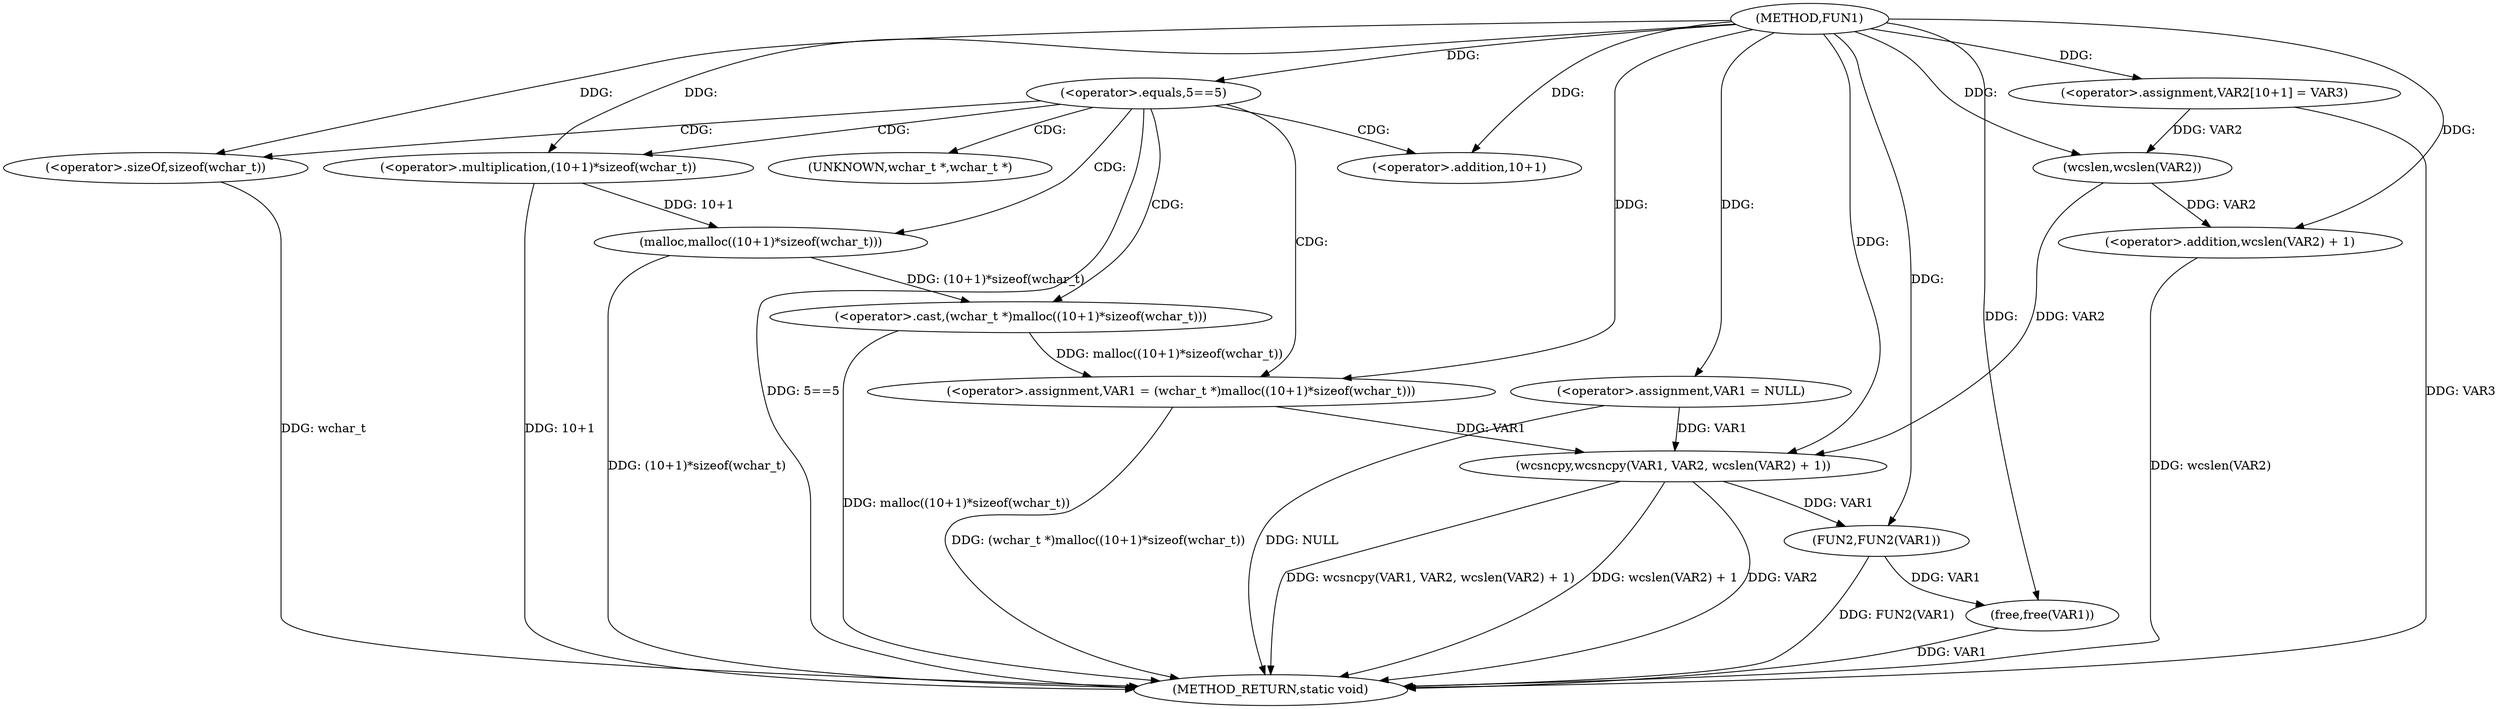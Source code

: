 digraph FUN1 {  
"1000100" [label = "(METHOD,FUN1)" ]
"1000138" [label = "(METHOD_RETURN,static void)" ]
"1000103" [label = "(<operator>.assignment,VAR1 = NULL)" ]
"1000107" [label = "(<operator>.equals,5==5)" ]
"1000111" [label = "(<operator>.assignment,VAR1 = (wchar_t *)malloc((10+1)*sizeof(wchar_t)))" ]
"1000113" [label = "(<operator>.cast,(wchar_t *)malloc((10+1)*sizeof(wchar_t)))" ]
"1000115" [label = "(malloc,malloc((10+1)*sizeof(wchar_t)))" ]
"1000116" [label = "(<operator>.multiplication,(10+1)*sizeof(wchar_t))" ]
"1000117" [label = "(<operator>.addition,10+1)" ]
"1000120" [label = "(<operator>.sizeOf,sizeof(wchar_t))" ]
"1000124" [label = "(<operator>.assignment,VAR2[10+1] = VAR3)" ]
"1000127" [label = "(wcsncpy,wcsncpy(VAR1, VAR2, wcslen(VAR2) + 1))" ]
"1000130" [label = "(<operator>.addition,wcslen(VAR2) + 1)" ]
"1000131" [label = "(wcslen,wcslen(VAR2))" ]
"1000134" [label = "(FUN2,FUN2(VAR1))" ]
"1000136" [label = "(free,free(VAR1))" ]
"1000114" [label = "(UNKNOWN,wchar_t *,wchar_t *)" ]
  "1000116" -> "1000138"  [ label = "DDG: 10+1"] 
  "1000107" -> "1000138"  [ label = "DDG: 5==5"] 
  "1000103" -> "1000138"  [ label = "DDG: NULL"] 
  "1000127" -> "1000138"  [ label = "DDG: wcsncpy(VAR1, VAR2, wcslen(VAR2) + 1)"] 
  "1000136" -> "1000138"  [ label = "DDG: VAR1"] 
  "1000127" -> "1000138"  [ label = "DDG: wcslen(VAR2) + 1"] 
  "1000124" -> "1000138"  [ label = "DDG: VAR3"] 
  "1000127" -> "1000138"  [ label = "DDG: VAR2"] 
  "1000134" -> "1000138"  [ label = "DDG: FUN2(VAR1)"] 
  "1000113" -> "1000138"  [ label = "DDG: malloc((10+1)*sizeof(wchar_t))"] 
  "1000120" -> "1000138"  [ label = "DDG: wchar_t"] 
  "1000111" -> "1000138"  [ label = "DDG: (wchar_t *)malloc((10+1)*sizeof(wchar_t))"] 
  "1000115" -> "1000138"  [ label = "DDG: (10+1)*sizeof(wchar_t)"] 
  "1000130" -> "1000138"  [ label = "DDG: wcslen(VAR2)"] 
  "1000100" -> "1000103"  [ label = "DDG: "] 
  "1000100" -> "1000107"  [ label = "DDG: "] 
  "1000113" -> "1000111"  [ label = "DDG: malloc((10+1)*sizeof(wchar_t))"] 
  "1000100" -> "1000111"  [ label = "DDG: "] 
  "1000115" -> "1000113"  [ label = "DDG: (10+1)*sizeof(wchar_t)"] 
  "1000116" -> "1000115"  [ label = "DDG: 10+1"] 
  "1000100" -> "1000116"  [ label = "DDG: "] 
  "1000100" -> "1000117"  [ label = "DDG: "] 
  "1000100" -> "1000120"  [ label = "DDG: "] 
  "1000100" -> "1000124"  [ label = "DDG: "] 
  "1000103" -> "1000127"  [ label = "DDG: VAR1"] 
  "1000111" -> "1000127"  [ label = "DDG: VAR1"] 
  "1000100" -> "1000127"  [ label = "DDG: "] 
  "1000131" -> "1000127"  [ label = "DDG: VAR2"] 
  "1000131" -> "1000130"  [ label = "DDG: VAR2"] 
  "1000124" -> "1000131"  [ label = "DDG: VAR2"] 
  "1000100" -> "1000131"  [ label = "DDG: "] 
  "1000100" -> "1000130"  [ label = "DDG: "] 
  "1000127" -> "1000134"  [ label = "DDG: VAR1"] 
  "1000100" -> "1000134"  [ label = "DDG: "] 
  "1000134" -> "1000136"  [ label = "DDG: VAR1"] 
  "1000100" -> "1000136"  [ label = "DDG: "] 
  "1000107" -> "1000115"  [ label = "CDG: "] 
  "1000107" -> "1000120"  [ label = "CDG: "] 
  "1000107" -> "1000117"  [ label = "CDG: "] 
  "1000107" -> "1000116"  [ label = "CDG: "] 
  "1000107" -> "1000113"  [ label = "CDG: "] 
  "1000107" -> "1000111"  [ label = "CDG: "] 
  "1000107" -> "1000114"  [ label = "CDG: "] 
}
